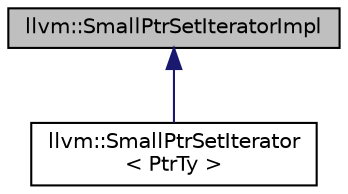 digraph "llvm::SmallPtrSetIteratorImpl"
{
 // LATEX_PDF_SIZE
  bgcolor="transparent";
  edge [fontname="Helvetica",fontsize="10",labelfontname="Helvetica",labelfontsize="10"];
  node [fontname="Helvetica",fontsize="10",shape="box"];
  Node1 [label="llvm::SmallPtrSetIteratorImpl",height=0.2,width=0.4,color="black", fillcolor="grey75", style="filled", fontcolor="black",tooltip="SmallPtrSetIteratorImpl - This is the common base class shared between all instances of SmallPtrSetIt..."];
  Node1 -> Node2 [dir="back",color="midnightblue",fontsize="10",style="solid",fontname="Helvetica"];
  Node2 [label="llvm::SmallPtrSetIterator\l\< PtrTy \>",height=0.2,width=0.4,color="black",URL="$classllvm_1_1SmallPtrSetIterator.html",tooltip="SmallPtrSetIterator - This implements a const_iterator for SmallPtrSet."];
}

